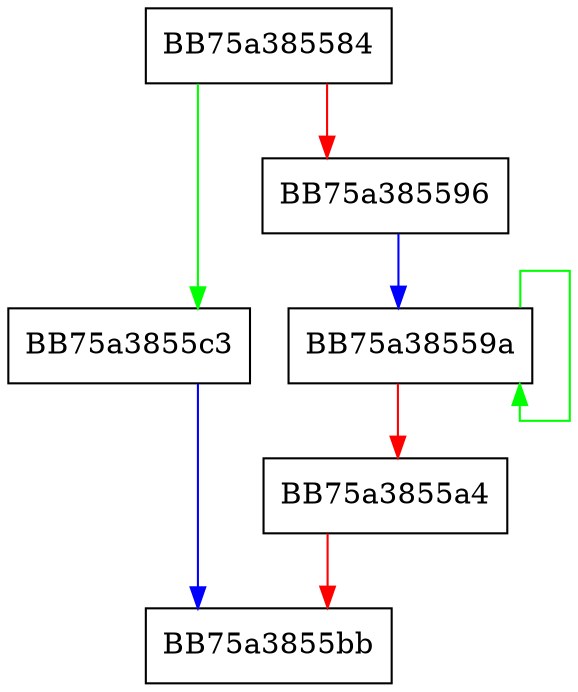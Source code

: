 digraph PushPath {
  node [shape="box"];
  graph [splines=ortho];
  BB75a385584 -> BB75a3855c3 [color="green"];
  BB75a385584 -> BB75a385596 [color="red"];
  BB75a385596 -> BB75a38559a [color="blue"];
  BB75a38559a -> BB75a38559a [color="green"];
  BB75a38559a -> BB75a3855a4 [color="red"];
  BB75a3855a4 -> BB75a3855bb [color="red"];
  BB75a3855c3 -> BB75a3855bb [color="blue"];
}